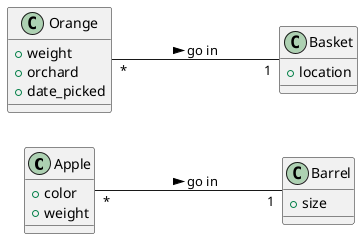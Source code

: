 @startuml
'fig_3'
left to right direction

class Apple {
+ color
+ weight
}
class Barrel {
+ size
}
Apple "*" --- "1"  Barrel : go in >

class Orange {
+ weight
+ orchard
+ date_picked
}
class Basket {
+ location
}
Orange "*" --- "1" Basket : go in >


@enduml
